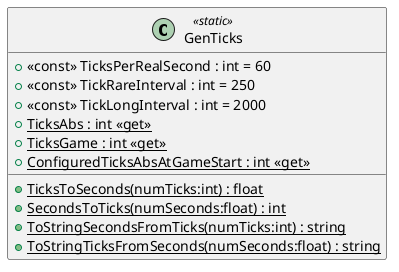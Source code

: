@startuml
class GenTicks <<static>> {
    + <<const>> TicksPerRealSecond : int = 60
    + <<const>> TickRareInterval : int = 250
    + <<const>> TickLongInterval : int = 2000
    + {static} TicksAbs : int <<get>>
    + {static} TicksGame : int <<get>>
    + {static} ConfiguredTicksAbsAtGameStart : int <<get>>
    + {static} TicksToSeconds(numTicks:int) : float
    + {static} SecondsToTicks(numSeconds:float) : int
    + {static} ToStringSecondsFromTicks(numTicks:int) : string
    + {static} ToStringTicksFromSeconds(numSeconds:float) : string
}
@enduml
